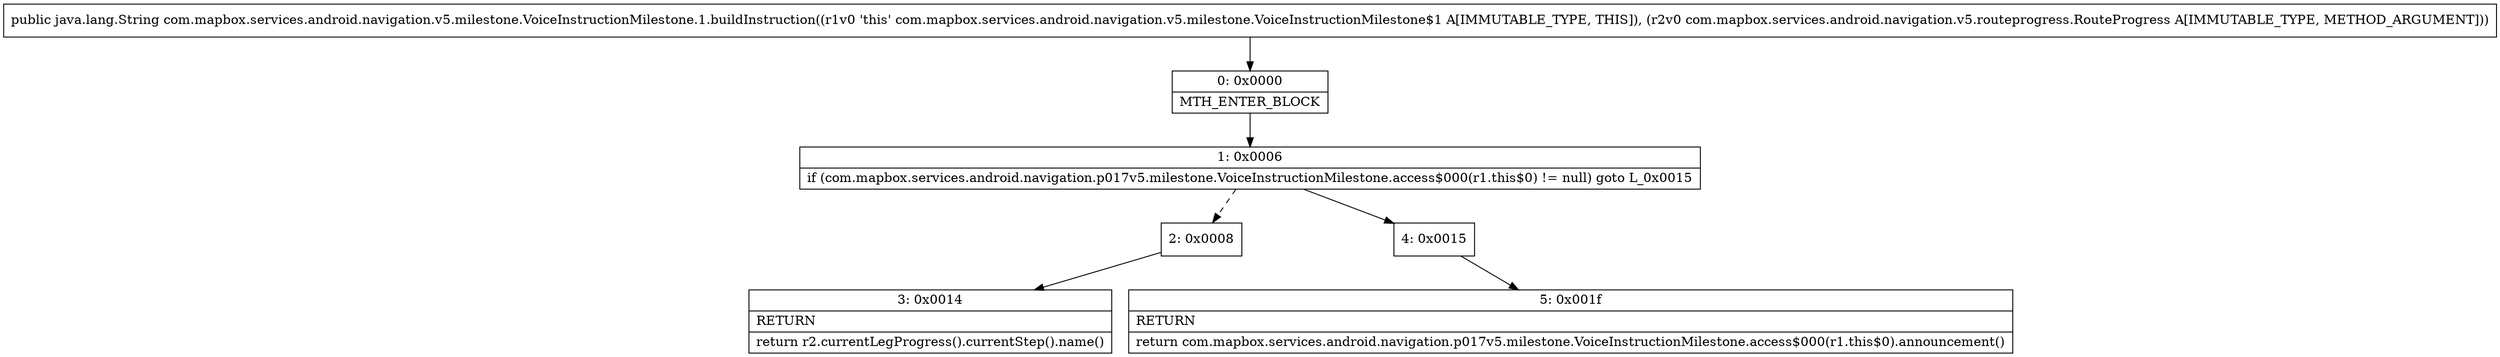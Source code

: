 digraph "CFG forcom.mapbox.services.android.navigation.v5.milestone.VoiceInstructionMilestone.1.buildInstruction(Lcom\/mapbox\/services\/android\/navigation\/v5\/routeprogress\/RouteProgress;)Ljava\/lang\/String;" {
Node_0 [shape=record,label="{0\:\ 0x0000|MTH_ENTER_BLOCK\l}"];
Node_1 [shape=record,label="{1\:\ 0x0006|if (com.mapbox.services.android.navigation.p017v5.milestone.VoiceInstructionMilestone.access$000(r1.this$0) != null) goto L_0x0015\l}"];
Node_2 [shape=record,label="{2\:\ 0x0008}"];
Node_3 [shape=record,label="{3\:\ 0x0014|RETURN\l|return r2.currentLegProgress().currentStep().name()\l}"];
Node_4 [shape=record,label="{4\:\ 0x0015}"];
Node_5 [shape=record,label="{5\:\ 0x001f|RETURN\l|return com.mapbox.services.android.navigation.p017v5.milestone.VoiceInstructionMilestone.access$000(r1.this$0).announcement()\l}"];
MethodNode[shape=record,label="{public java.lang.String com.mapbox.services.android.navigation.v5.milestone.VoiceInstructionMilestone.1.buildInstruction((r1v0 'this' com.mapbox.services.android.navigation.v5.milestone.VoiceInstructionMilestone$1 A[IMMUTABLE_TYPE, THIS]), (r2v0 com.mapbox.services.android.navigation.v5.routeprogress.RouteProgress A[IMMUTABLE_TYPE, METHOD_ARGUMENT])) }"];
MethodNode -> Node_0;
Node_0 -> Node_1;
Node_1 -> Node_2[style=dashed];
Node_1 -> Node_4;
Node_2 -> Node_3;
Node_4 -> Node_5;
}


